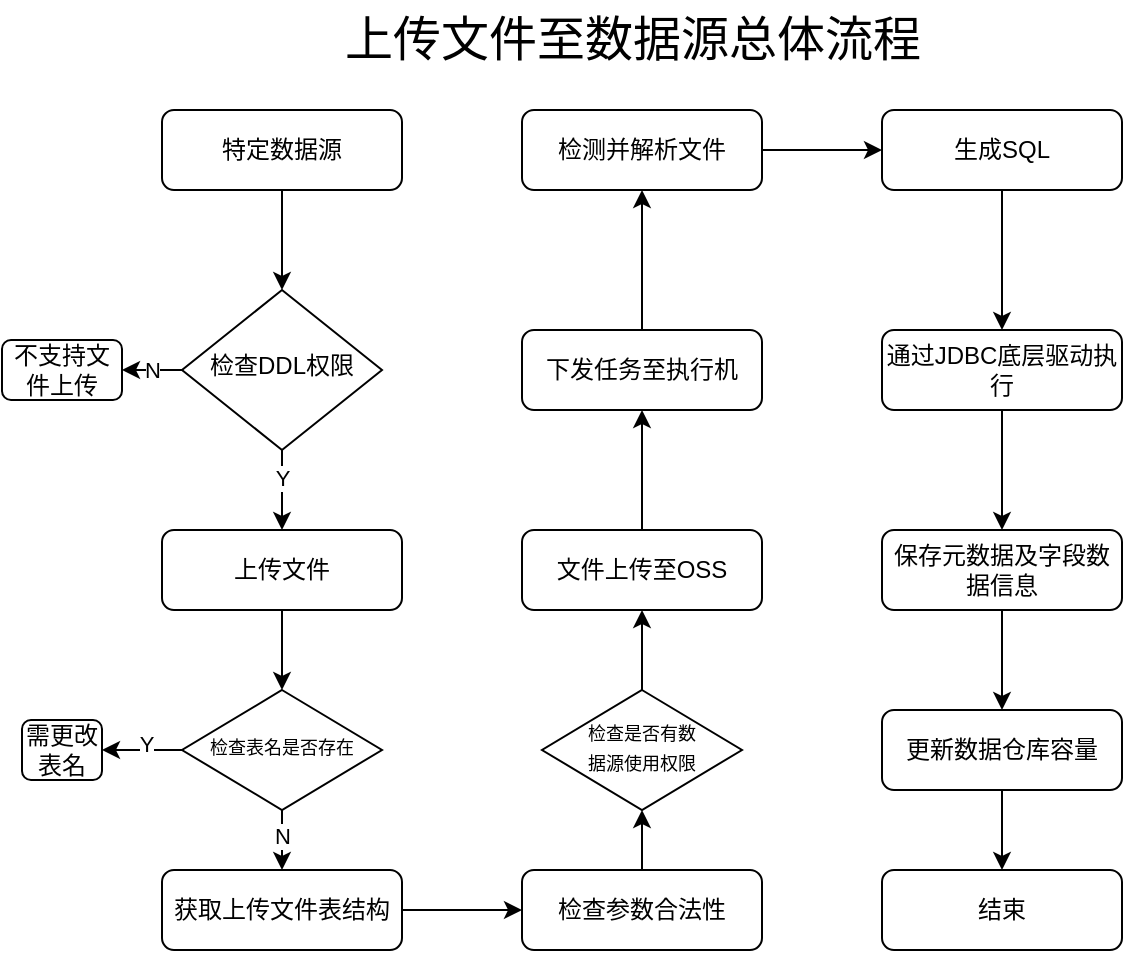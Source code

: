 <mxfile version="22.0.6" type="github">
  <diagram id="C5RBs43oDa-KdzZeNtuy" name="Page-1">
    <mxGraphModel dx="1434" dy="676" grid="1" gridSize="10" guides="1" tooltips="1" connect="1" arrows="1" fold="1" page="1" pageScale="1" pageWidth="827" pageHeight="1169" math="0" shadow="0">
      <root>
        <mxCell id="WIyWlLk6GJQsqaUBKTNV-0" />
        <mxCell id="WIyWlLk6GJQsqaUBKTNV-1" parent="WIyWlLk6GJQsqaUBKTNV-0" />
        <mxCell id="2clqQrDaA2VCegX-zHsg-16" style="edgeStyle=orthogonalEdgeStyle;rounded=0;orthogonalLoop=1;jettySize=auto;html=1;exitX=0.5;exitY=1;exitDx=0;exitDy=0;entryX=0.5;entryY=0;entryDx=0;entryDy=0;" edge="1" parent="WIyWlLk6GJQsqaUBKTNV-1" source="WIyWlLk6GJQsqaUBKTNV-3" target="WIyWlLk6GJQsqaUBKTNV-6">
          <mxGeometry relative="1" as="geometry" />
        </mxCell>
        <mxCell id="WIyWlLk6GJQsqaUBKTNV-3" value="特定数据源" style="rounded=1;whiteSpace=wrap;html=1;fontSize=12;glass=0;strokeWidth=1;shadow=0;" parent="WIyWlLk6GJQsqaUBKTNV-1" vertex="1">
          <mxGeometry x="160" y="80" width="120" height="40" as="geometry" />
        </mxCell>
        <mxCell id="2clqQrDaA2VCegX-zHsg-15" style="edgeStyle=orthogonalEdgeStyle;rounded=0;orthogonalLoop=1;jettySize=auto;html=1;exitX=0;exitY=0.5;exitDx=0;exitDy=0;" edge="1" parent="WIyWlLk6GJQsqaUBKTNV-1" source="WIyWlLk6GJQsqaUBKTNV-6" target="WIyWlLk6GJQsqaUBKTNV-7">
          <mxGeometry relative="1" as="geometry" />
        </mxCell>
        <mxCell id="2clqQrDaA2VCegX-zHsg-35" value="N" style="edgeLabel;html=1;align=center;verticalAlign=middle;resizable=0;points=[];" vertex="1" connectable="0" parent="2clqQrDaA2VCegX-zHsg-15">
          <mxGeometry x="0.4" relative="1" as="geometry">
            <mxPoint as="offset" />
          </mxGeometry>
        </mxCell>
        <mxCell id="2clqQrDaA2VCegX-zHsg-17" style="edgeStyle=orthogonalEdgeStyle;rounded=0;orthogonalLoop=1;jettySize=auto;html=1;exitX=0.5;exitY=1;exitDx=0;exitDy=0;entryX=0.5;entryY=0;entryDx=0;entryDy=0;" edge="1" parent="WIyWlLk6GJQsqaUBKTNV-1" source="WIyWlLk6GJQsqaUBKTNV-6" target="WIyWlLk6GJQsqaUBKTNV-12">
          <mxGeometry relative="1" as="geometry" />
        </mxCell>
        <mxCell id="2clqQrDaA2VCegX-zHsg-36" value="Y" style="edgeLabel;html=1;align=center;verticalAlign=middle;resizable=0;points=[];" vertex="1" connectable="0" parent="2clqQrDaA2VCegX-zHsg-17">
          <mxGeometry x="-0.3" relative="1" as="geometry">
            <mxPoint as="offset" />
          </mxGeometry>
        </mxCell>
        <mxCell id="WIyWlLk6GJQsqaUBKTNV-6" value="&lt;div class=&quot;lake-content&quot;&gt;检查DDL权限&lt;/div&gt;" style="rhombus;whiteSpace=wrap;html=1;shadow=0;fontFamily=Helvetica;fontSize=12;align=center;strokeWidth=1;spacing=6;spacingTop=-4;" parent="WIyWlLk6GJQsqaUBKTNV-1" vertex="1">
          <mxGeometry x="170" y="170" width="100" height="80" as="geometry" />
        </mxCell>
        <mxCell id="WIyWlLk6GJQsqaUBKTNV-7" value="不支持文件上传" style="rounded=1;whiteSpace=wrap;html=1;fontSize=12;glass=0;strokeWidth=1;shadow=0;" parent="WIyWlLk6GJQsqaUBKTNV-1" vertex="1">
          <mxGeometry x="80" y="195" width="60" height="30" as="geometry" />
        </mxCell>
        <mxCell id="2clqQrDaA2VCegX-zHsg-37" style="edgeStyle=orthogonalEdgeStyle;rounded=0;orthogonalLoop=1;jettySize=auto;html=1;exitX=0.5;exitY=1;exitDx=0;exitDy=0;entryX=0.5;entryY=0;entryDx=0;entryDy=0;" edge="1" parent="WIyWlLk6GJQsqaUBKTNV-1" source="WIyWlLk6GJQsqaUBKTNV-12" target="2clqQrDaA2VCegX-zHsg-1">
          <mxGeometry relative="1" as="geometry" />
        </mxCell>
        <mxCell id="WIyWlLk6GJQsqaUBKTNV-12" value="上传文件" style="rounded=1;whiteSpace=wrap;html=1;fontSize=12;glass=0;strokeWidth=1;shadow=0;" parent="WIyWlLk6GJQsqaUBKTNV-1" vertex="1">
          <mxGeometry x="160" y="290" width="120" height="40" as="geometry" />
        </mxCell>
        <mxCell id="2clqQrDaA2VCegX-zHsg-0" value="&lt;font style=&quot;font-size: 24px;&quot;&gt;上传文件至数据源总体流程&lt;/font&gt;" style="text;html=1;align=center;verticalAlign=middle;resizable=0;points=[];autosize=1;strokeColor=none;fillColor=none;" vertex="1" parent="WIyWlLk6GJQsqaUBKTNV-1">
          <mxGeometry x="240" y="25" width="310" height="40" as="geometry" />
        </mxCell>
        <mxCell id="2clqQrDaA2VCegX-zHsg-8" style="edgeStyle=orthogonalEdgeStyle;rounded=1;orthogonalLoop=1;jettySize=auto;html=1;exitX=0.5;exitY=1;exitDx=0;exitDy=0;entryX=0.5;entryY=0;entryDx=0;entryDy=0;" edge="1" parent="WIyWlLk6GJQsqaUBKTNV-1" source="2clqQrDaA2VCegX-zHsg-1" target="2clqQrDaA2VCegX-zHsg-5">
          <mxGeometry relative="1" as="geometry" />
        </mxCell>
        <mxCell id="2clqQrDaA2VCegX-zHsg-38" value="N" style="edgeLabel;html=1;align=center;verticalAlign=middle;resizable=0;points=[];" vertex="1" connectable="0" parent="2clqQrDaA2VCegX-zHsg-8">
          <mxGeometry x="-0.133" relative="1" as="geometry">
            <mxPoint as="offset" />
          </mxGeometry>
        </mxCell>
        <mxCell id="2clqQrDaA2VCegX-zHsg-14" style="edgeStyle=orthogonalEdgeStyle;rounded=0;orthogonalLoop=1;jettySize=auto;html=1;exitX=0;exitY=0.5;exitDx=0;exitDy=0;" edge="1" parent="WIyWlLk6GJQsqaUBKTNV-1" source="2clqQrDaA2VCegX-zHsg-1">
          <mxGeometry relative="1" as="geometry">
            <mxPoint x="130" y="400" as="targetPoint" />
          </mxGeometry>
        </mxCell>
        <mxCell id="2clqQrDaA2VCegX-zHsg-39" value="Y" style="edgeLabel;html=1;align=center;verticalAlign=middle;resizable=0;points=[];" vertex="1" connectable="0" parent="2clqQrDaA2VCegX-zHsg-14">
          <mxGeometry x="-0.111" y="-3" relative="1" as="geometry">
            <mxPoint as="offset" />
          </mxGeometry>
        </mxCell>
        <mxCell id="2clqQrDaA2VCegX-zHsg-1" value="&lt;div class=&quot;lake-content&quot;&gt;&lt;font style=&quot;font-size: 9px;&quot;&gt;检查表名是否存在&lt;/font&gt;&lt;/div&gt;" style="rhombus;whiteSpace=wrap;html=1;shadow=0;fontFamily=Helvetica;fontSize=12;align=center;strokeWidth=1;spacing=6;spacingTop=-4;" vertex="1" parent="WIyWlLk6GJQsqaUBKTNV-1">
          <mxGeometry x="170" y="370" width="100" height="60" as="geometry" />
        </mxCell>
        <mxCell id="2clqQrDaA2VCegX-zHsg-10" style="edgeStyle=orthogonalEdgeStyle;rounded=0;orthogonalLoop=1;jettySize=auto;html=1;exitX=1;exitY=0.5;exitDx=0;exitDy=0;" edge="1" parent="WIyWlLk6GJQsqaUBKTNV-1" source="2clqQrDaA2VCegX-zHsg-5">
          <mxGeometry relative="1" as="geometry">
            <mxPoint x="340" y="480" as="targetPoint" />
          </mxGeometry>
        </mxCell>
        <mxCell id="2clqQrDaA2VCegX-zHsg-5" value="获取上传文件表结构" style="rounded=1;whiteSpace=wrap;html=1;fontSize=12;glass=0;strokeWidth=1;shadow=0;" vertex="1" parent="WIyWlLk6GJQsqaUBKTNV-1">
          <mxGeometry x="160" y="460" width="120" height="40" as="geometry" />
        </mxCell>
        <mxCell id="2clqQrDaA2VCegX-zHsg-13" style="edgeStyle=orthogonalEdgeStyle;rounded=0;orthogonalLoop=1;jettySize=auto;html=1;exitX=0.5;exitY=0;exitDx=0;exitDy=0;entryX=0.5;entryY=1;entryDx=0;entryDy=0;" edge="1" parent="WIyWlLk6GJQsqaUBKTNV-1" source="2clqQrDaA2VCegX-zHsg-9" target="2clqQrDaA2VCegX-zHsg-12">
          <mxGeometry relative="1" as="geometry" />
        </mxCell>
        <mxCell id="2clqQrDaA2VCegX-zHsg-9" value="检查参数合法性" style="rounded=1;whiteSpace=wrap;html=1;fontSize=12;glass=0;strokeWidth=1;shadow=0;" vertex="1" parent="WIyWlLk6GJQsqaUBKTNV-1">
          <mxGeometry x="340" y="460" width="120" height="40" as="geometry" />
        </mxCell>
        <mxCell id="2clqQrDaA2VCegX-zHsg-19" style="edgeStyle=orthogonalEdgeStyle;rounded=0;orthogonalLoop=1;jettySize=auto;html=1;exitX=0.5;exitY=0;exitDx=0;exitDy=0;entryX=0.5;entryY=1;entryDx=0;entryDy=0;" edge="1" parent="WIyWlLk6GJQsqaUBKTNV-1" source="2clqQrDaA2VCegX-zHsg-12" target="2clqQrDaA2VCegX-zHsg-18">
          <mxGeometry relative="1" as="geometry" />
        </mxCell>
        <mxCell id="2clqQrDaA2VCegX-zHsg-12" value="&lt;div class=&quot;lake-content&quot;&gt;&lt;font style=&quot;font-size: 9px;&quot;&gt;检查是否有数&lt;/font&gt;&lt;/div&gt;&lt;div class=&quot;lake-content&quot;&gt;&lt;font style=&quot;font-size: 9px;&quot;&gt;据&lt;/font&gt;&lt;font style=&quot;background-color: initial; font-size: 9px;&quot;&gt;源&lt;/font&gt;&lt;span style=&quot;background-color: initial; font-size: 9px;&quot;&gt;使用权限&lt;/span&gt;&lt;/div&gt;" style="rhombus;whiteSpace=wrap;html=1;shadow=0;fontFamily=Helvetica;fontSize=12;align=center;strokeWidth=1;spacing=6;spacingTop=-4;" vertex="1" parent="WIyWlLk6GJQsqaUBKTNV-1">
          <mxGeometry x="350" y="370" width="100" height="60" as="geometry" />
        </mxCell>
        <mxCell id="2clqQrDaA2VCegX-zHsg-21" style="edgeStyle=orthogonalEdgeStyle;rounded=0;orthogonalLoop=1;jettySize=auto;html=1;exitX=0.5;exitY=0;exitDx=0;exitDy=0;entryX=0.5;entryY=1;entryDx=0;entryDy=0;" edge="1" parent="WIyWlLk6GJQsqaUBKTNV-1" source="2clqQrDaA2VCegX-zHsg-18" target="2clqQrDaA2VCegX-zHsg-20">
          <mxGeometry relative="1" as="geometry" />
        </mxCell>
        <mxCell id="2clqQrDaA2VCegX-zHsg-18" value="文件上传至OSS" style="rounded=1;whiteSpace=wrap;html=1;fontSize=12;glass=0;strokeWidth=1;shadow=0;" vertex="1" parent="WIyWlLk6GJQsqaUBKTNV-1">
          <mxGeometry x="340" y="290" width="120" height="40" as="geometry" />
        </mxCell>
        <mxCell id="2clqQrDaA2VCegX-zHsg-23" style="edgeStyle=orthogonalEdgeStyle;rounded=0;orthogonalLoop=1;jettySize=auto;html=1;exitX=0.5;exitY=0;exitDx=0;exitDy=0;entryX=0.5;entryY=1;entryDx=0;entryDy=0;" edge="1" parent="WIyWlLk6GJQsqaUBKTNV-1" source="2clqQrDaA2VCegX-zHsg-20" target="2clqQrDaA2VCegX-zHsg-22">
          <mxGeometry relative="1" as="geometry" />
        </mxCell>
        <mxCell id="2clqQrDaA2VCegX-zHsg-20" value="下发任务至执行机" style="rounded=1;whiteSpace=wrap;html=1;fontSize=12;glass=0;strokeWidth=1;shadow=0;" vertex="1" parent="WIyWlLk6GJQsqaUBKTNV-1">
          <mxGeometry x="340" y="190" width="120" height="40" as="geometry" />
        </mxCell>
        <mxCell id="2clqQrDaA2VCegX-zHsg-30" style="edgeStyle=orthogonalEdgeStyle;rounded=0;orthogonalLoop=1;jettySize=auto;html=1;exitX=1;exitY=0.5;exitDx=0;exitDy=0;entryX=0;entryY=0.5;entryDx=0;entryDy=0;" edge="1" parent="WIyWlLk6GJQsqaUBKTNV-1" source="2clqQrDaA2VCegX-zHsg-22" target="2clqQrDaA2VCegX-zHsg-24">
          <mxGeometry relative="1" as="geometry" />
        </mxCell>
        <mxCell id="2clqQrDaA2VCegX-zHsg-22" value="检测并解析文件" style="rounded=1;whiteSpace=wrap;html=1;fontSize=12;glass=0;strokeWidth=1;shadow=0;" vertex="1" parent="WIyWlLk6GJQsqaUBKTNV-1">
          <mxGeometry x="340" y="80" width="120" height="40" as="geometry" />
        </mxCell>
        <mxCell id="2clqQrDaA2VCegX-zHsg-31" style="edgeStyle=orthogonalEdgeStyle;rounded=0;orthogonalLoop=1;jettySize=auto;html=1;exitX=0.5;exitY=1;exitDx=0;exitDy=0;entryX=0.5;entryY=0;entryDx=0;entryDy=0;" edge="1" parent="WIyWlLk6GJQsqaUBKTNV-1" source="2clqQrDaA2VCegX-zHsg-24" target="2clqQrDaA2VCegX-zHsg-25">
          <mxGeometry relative="1" as="geometry" />
        </mxCell>
        <mxCell id="2clqQrDaA2VCegX-zHsg-24" value="生成SQL" style="rounded=1;whiteSpace=wrap;html=1;fontSize=12;glass=0;strokeWidth=1;shadow=0;" vertex="1" parent="WIyWlLk6GJQsqaUBKTNV-1">
          <mxGeometry x="520" y="80" width="120" height="40" as="geometry" />
        </mxCell>
        <mxCell id="2clqQrDaA2VCegX-zHsg-32" style="edgeStyle=orthogonalEdgeStyle;rounded=0;orthogonalLoop=1;jettySize=auto;html=1;exitX=0.5;exitY=1;exitDx=0;exitDy=0;entryX=0.5;entryY=0;entryDx=0;entryDy=0;" edge="1" parent="WIyWlLk6GJQsqaUBKTNV-1" source="2clqQrDaA2VCegX-zHsg-25" target="2clqQrDaA2VCegX-zHsg-26">
          <mxGeometry relative="1" as="geometry" />
        </mxCell>
        <mxCell id="2clqQrDaA2VCegX-zHsg-25" value="通过JDBC底层驱动执行" style="rounded=1;whiteSpace=wrap;html=1;fontSize=12;glass=0;strokeWidth=1;shadow=0;" vertex="1" parent="WIyWlLk6GJQsqaUBKTNV-1">
          <mxGeometry x="520" y="190" width="120" height="40" as="geometry" />
        </mxCell>
        <mxCell id="2clqQrDaA2VCegX-zHsg-33" style="edgeStyle=orthogonalEdgeStyle;rounded=0;orthogonalLoop=1;jettySize=auto;html=1;exitX=0.5;exitY=1;exitDx=0;exitDy=0;entryX=0.5;entryY=0;entryDx=0;entryDy=0;" edge="1" parent="WIyWlLk6GJQsqaUBKTNV-1" source="2clqQrDaA2VCegX-zHsg-26" target="2clqQrDaA2VCegX-zHsg-27">
          <mxGeometry relative="1" as="geometry" />
        </mxCell>
        <mxCell id="2clqQrDaA2VCegX-zHsg-26" value="保存元数据及字段数据信息" style="rounded=1;whiteSpace=wrap;html=1;fontSize=12;glass=0;strokeWidth=1;shadow=0;" vertex="1" parent="WIyWlLk6GJQsqaUBKTNV-1">
          <mxGeometry x="520" y="290" width="120" height="40" as="geometry" />
        </mxCell>
        <mxCell id="2clqQrDaA2VCegX-zHsg-34" style="edgeStyle=orthogonalEdgeStyle;rounded=0;orthogonalLoop=1;jettySize=auto;html=1;exitX=0.5;exitY=1;exitDx=0;exitDy=0;entryX=0.5;entryY=0;entryDx=0;entryDy=0;" edge="1" parent="WIyWlLk6GJQsqaUBKTNV-1" source="2clqQrDaA2VCegX-zHsg-27" target="2clqQrDaA2VCegX-zHsg-28">
          <mxGeometry relative="1" as="geometry" />
        </mxCell>
        <mxCell id="2clqQrDaA2VCegX-zHsg-27" value="更新数据仓库容量" style="rounded=1;whiteSpace=wrap;html=1;fontSize=12;glass=0;strokeWidth=1;shadow=0;" vertex="1" parent="WIyWlLk6GJQsqaUBKTNV-1">
          <mxGeometry x="520" y="380" width="120" height="40" as="geometry" />
        </mxCell>
        <mxCell id="2clqQrDaA2VCegX-zHsg-28" value="结束" style="rounded=1;whiteSpace=wrap;html=1;fontSize=12;glass=0;strokeWidth=1;shadow=0;" vertex="1" parent="WIyWlLk6GJQsqaUBKTNV-1">
          <mxGeometry x="520" y="460" width="120" height="40" as="geometry" />
        </mxCell>
        <mxCell id="2clqQrDaA2VCegX-zHsg-40" value="需更改表名" style="rounded=1;whiteSpace=wrap;html=1;fontSize=12;glass=0;strokeWidth=1;shadow=0;" vertex="1" parent="WIyWlLk6GJQsqaUBKTNV-1">
          <mxGeometry x="90" y="385" width="40" height="30" as="geometry" />
        </mxCell>
      </root>
    </mxGraphModel>
  </diagram>
</mxfile>
